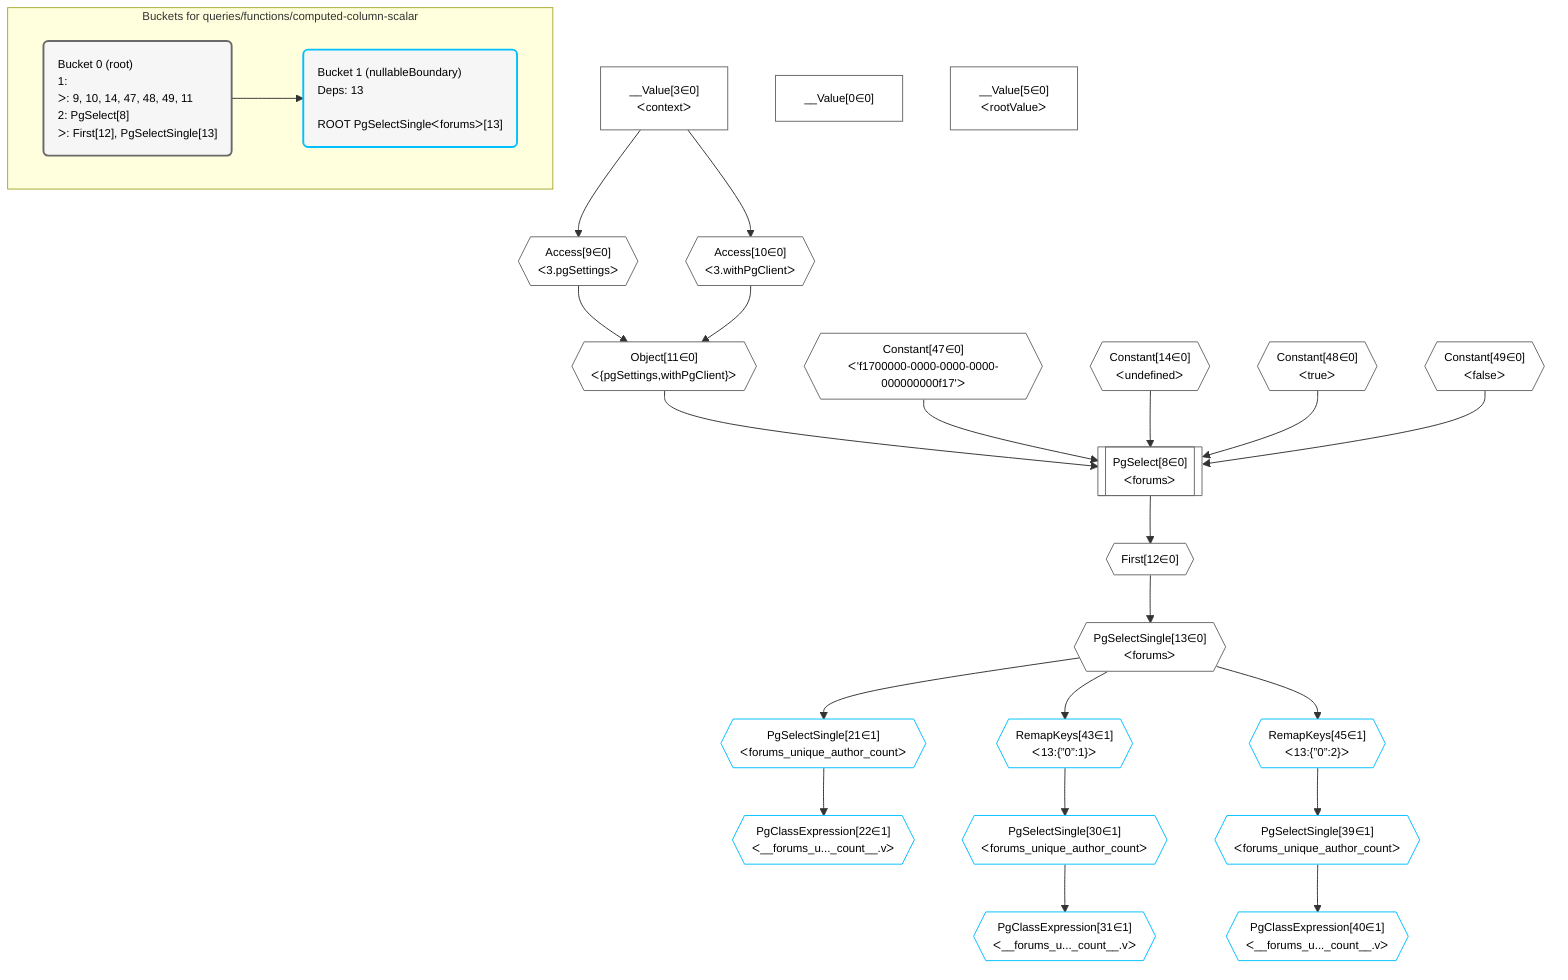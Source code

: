 %%{init: {'themeVariables': { 'fontSize': '12px'}}}%%
graph TD
    classDef path fill:#eee,stroke:#000,color:#000
    classDef plan fill:#fff,stroke-width:1px,color:#000
    classDef itemplan fill:#fff,stroke-width:2px,color:#000
    classDef unbatchedplan fill:#dff,stroke-width:1px,color:#000
    classDef sideeffectplan fill:#fcc,stroke-width:2px,color:#000
    classDef bucket fill:#f6f6f6,color:#000,stroke-width:2px,text-align:left


    %% plan dependencies
    PgSelect8[["PgSelect[8∈0]<br />ᐸforumsᐳ"]]:::plan
    Object11{{"Object[11∈0]<br />ᐸ{pgSettings,withPgClient}ᐳ"}}:::plan
    Constant47{{"Constant[47∈0]<br />ᐸ'f1700000-0000-0000-0000-000000000f17'ᐳ"}}:::plan
    Constant14{{"Constant[14∈0]<br />ᐸundefinedᐳ"}}:::plan
    Constant48{{"Constant[48∈0]<br />ᐸtrueᐳ"}}:::plan
    Constant49{{"Constant[49∈0]<br />ᐸfalseᐳ"}}:::plan
    Object11 & Constant47 & Constant14 & Constant48 & Constant49 --> PgSelect8
    Access9{{"Access[9∈0]<br />ᐸ3.pgSettingsᐳ"}}:::plan
    Access10{{"Access[10∈0]<br />ᐸ3.withPgClientᐳ"}}:::plan
    Access9 & Access10 --> Object11
    __Value3["__Value[3∈0]<br />ᐸcontextᐳ"]:::plan
    __Value3 --> Access9
    __Value3 --> Access10
    First12{{"First[12∈0]"}}:::plan
    PgSelect8 --> First12
    PgSelectSingle13{{"PgSelectSingle[13∈0]<br />ᐸforumsᐳ"}}:::plan
    First12 --> PgSelectSingle13
    __Value0["__Value[0∈0]"]:::plan
    __Value5["__Value[5∈0]<br />ᐸrootValueᐳ"]:::plan
    PgSelectSingle21{{"PgSelectSingle[21∈1]<br />ᐸforums_unique_author_countᐳ"}}:::plan
    PgSelectSingle13 --> PgSelectSingle21
    PgClassExpression22{{"PgClassExpression[22∈1]<br />ᐸ__forums_u..._count__.vᐳ"}}:::plan
    PgSelectSingle21 --> PgClassExpression22
    PgSelectSingle30{{"PgSelectSingle[30∈1]<br />ᐸforums_unique_author_countᐳ"}}:::plan
    RemapKeys43{{"RemapKeys[43∈1]<br />ᐸ13:{”0”:1}ᐳ"}}:::plan
    RemapKeys43 --> PgSelectSingle30
    PgClassExpression31{{"PgClassExpression[31∈1]<br />ᐸ__forums_u..._count__.vᐳ"}}:::plan
    PgSelectSingle30 --> PgClassExpression31
    PgSelectSingle39{{"PgSelectSingle[39∈1]<br />ᐸforums_unique_author_countᐳ"}}:::plan
    RemapKeys45{{"RemapKeys[45∈1]<br />ᐸ13:{”0”:2}ᐳ"}}:::plan
    RemapKeys45 --> PgSelectSingle39
    PgClassExpression40{{"PgClassExpression[40∈1]<br />ᐸ__forums_u..._count__.vᐳ"}}:::plan
    PgSelectSingle39 --> PgClassExpression40
    PgSelectSingle13 --> RemapKeys43
    PgSelectSingle13 --> RemapKeys45

    %% define steps

    subgraph "Buckets for queries/functions/computed-column-scalar"
    Bucket0("Bucket 0 (root)<br />1: <br />ᐳ: 9, 10, 14, 47, 48, 49, 11<br />2: PgSelect[8]<br />ᐳ: First[12], PgSelectSingle[13]"):::bucket
    classDef bucket0 stroke:#696969
    class Bucket0,__Value0,__Value3,__Value5,PgSelect8,Access9,Access10,Object11,First12,PgSelectSingle13,Constant14,Constant47,Constant48,Constant49 bucket0
    Bucket1("Bucket 1 (nullableBoundary)<br />Deps: 13<br /><br />ROOT PgSelectSingleᐸforumsᐳ[13]"):::bucket
    classDef bucket1 stroke:#00bfff
    class Bucket1,PgSelectSingle21,PgClassExpression22,PgSelectSingle30,PgClassExpression31,PgSelectSingle39,PgClassExpression40,RemapKeys43,RemapKeys45 bucket1
    Bucket0 --> Bucket1
    end